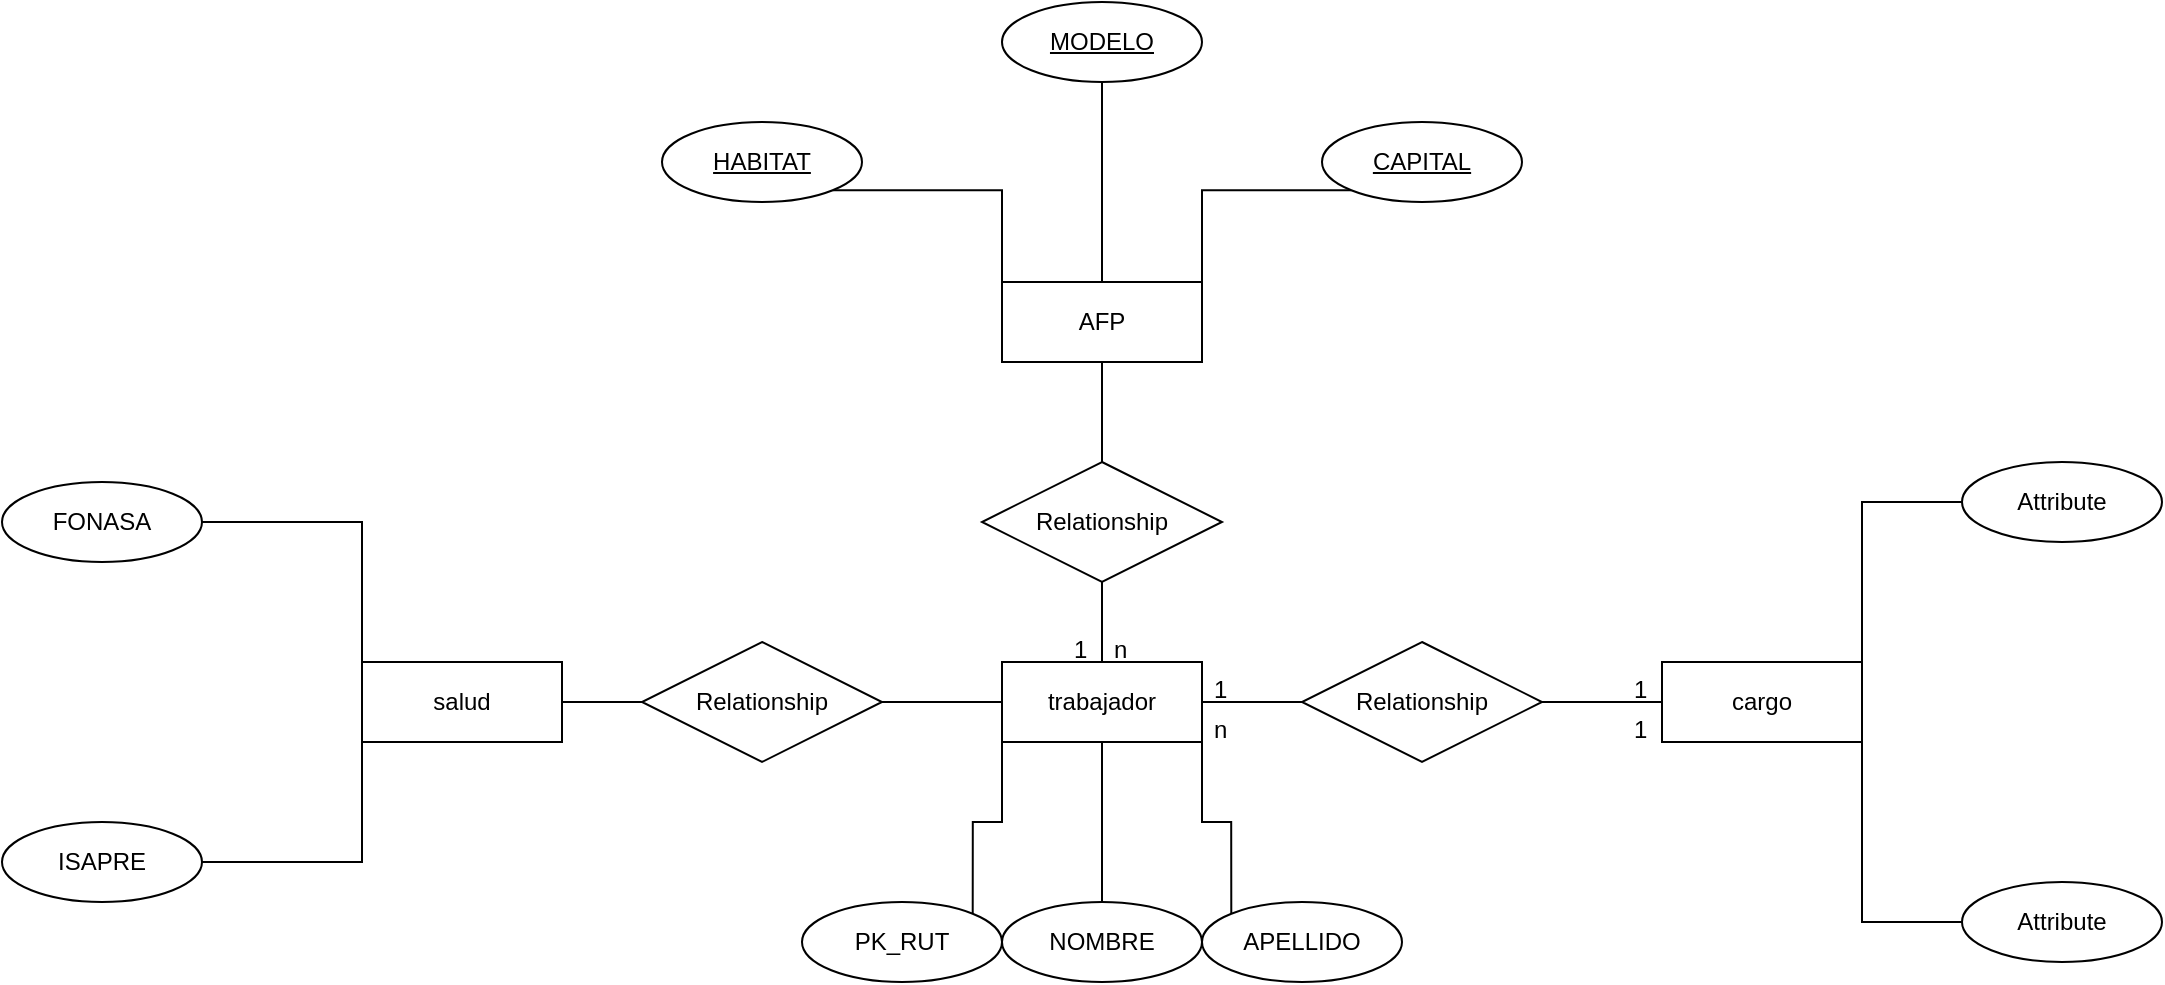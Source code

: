 <mxfile version="24.2.2" type="github">
  <diagram name="Página-1" id="2l_Ldzb5v3pvQE8i6oqE">
    <mxGraphModel dx="1035" dy="740" grid="1" gridSize="10" guides="1" tooltips="1" connect="1" arrows="1" fold="1" page="1" pageScale="1" pageWidth="3300" pageHeight="4681" math="0" shadow="0">
      <root>
        <mxCell id="0" />
        <mxCell id="1" parent="0" />
        <mxCell id="-s6CalOqR5dvN9wePT47-33" value="cargo" style="whiteSpace=wrap;html=1;align=center;" vertex="1" parent="1">
          <mxGeometry x="2180" y="1620" width="100" height="40" as="geometry" />
        </mxCell>
        <mxCell id="-s6CalOqR5dvN9wePT47-34" value="AFP" style="whiteSpace=wrap;html=1;align=center;" vertex="1" parent="1">
          <mxGeometry x="1850" y="1430" width="100" height="40" as="geometry" />
        </mxCell>
        <mxCell id="-s6CalOqR5dvN9wePT47-35" value="trabajador" style="whiteSpace=wrap;html=1;align=center;" vertex="1" parent="1">
          <mxGeometry x="1850" y="1620" width="100" height="40" as="geometry" />
        </mxCell>
        <mxCell id="-s6CalOqR5dvN9wePT47-37" value="Relationship" style="shape=rhombus;perimeter=rhombusPerimeter;whiteSpace=wrap;html=1;align=center;" vertex="1" parent="1">
          <mxGeometry x="1670" y="1610" width="120" height="60" as="geometry" />
        </mxCell>
        <mxCell id="-s6CalOqR5dvN9wePT47-38" value="Relationship" style="shape=rhombus;perimeter=rhombusPerimeter;whiteSpace=wrap;html=1;align=center;" vertex="1" parent="1">
          <mxGeometry x="2000" y="1610" width="120" height="60" as="geometry" />
        </mxCell>
        <mxCell id="-s6CalOqR5dvN9wePT47-39" value="Relationship" style="shape=rhombus;perimeter=rhombusPerimeter;whiteSpace=wrap;html=1;align=center;" vertex="1" parent="1">
          <mxGeometry x="1840" y="1520" width="120" height="60" as="geometry" />
        </mxCell>
        <mxCell id="-s6CalOqR5dvN9wePT47-40" value="" style="endArrow=none;html=1;rounded=0;exitX=1;exitY=0.5;exitDx=0;exitDy=0;entryX=0;entryY=0.5;entryDx=0;entryDy=0;" edge="1" parent="1" source="-s6CalOqR5dvN9wePT47-37" target="-s6CalOqR5dvN9wePT47-35">
          <mxGeometry relative="1" as="geometry">
            <mxPoint x="1830" y="1670" as="sourcePoint" />
            <mxPoint x="1880" y="1660" as="targetPoint" />
          </mxGeometry>
        </mxCell>
        <mxCell id="-s6CalOqR5dvN9wePT47-41" value="" style="endArrow=none;html=1;rounded=0;entryX=0;entryY=0.5;entryDx=0;entryDy=0;" edge="1" parent="1" source="-s6CalOqR5dvN9wePT47-35" target="-s6CalOqR5dvN9wePT47-38">
          <mxGeometry relative="1" as="geometry">
            <mxPoint x="1800" y="1650" as="sourcePoint" />
            <mxPoint x="1860" y="1650" as="targetPoint" />
            <Array as="points" />
          </mxGeometry>
        </mxCell>
        <mxCell id="-s6CalOqR5dvN9wePT47-43" value="" style="endArrow=none;html=1;rounded=0;exitX=1;exitY=0.5;exitDx=0;exitDy=0;entryX=0;entryY=0.5;entryDx=0;entryDy=0;" edge="1" parent="1" source="-s6CalOqR5dvN9wePT47-38" target="-s6CalOqR5dvN9wePT47-33">
          <mxGeometry relative="1" as="geometry">
            <mxPoint x="2180" y="1630" as="sourcePoint" />
            <mxPoint x="2250" y="1630" as="targetPoint" />
            <Array as="points" />
          </mxGeometry>
        </mxCell>
        <mxCell id="-s6CalOqR5dvN9wePT47-44" value="" style="endArrow=none;html=1;rounded=0;exitX=1;exitY=0.5;exitDx=0;exitDy=0;entryX=0;entryY=0.5;entryDx=0;entryDy=0;" edge="1" parent="1" source="-s6CalOqR5dvN9wePT47-36" target="-s6CalOqR5dvN9wePT47-37">
          <mxGeometry relative="1" as="geometry">
            <mxPoint x="1530" y="1639.72" as="sourcePoint" />
            <mxPoint x="1640" y="1639.72" as="targetPoint" />
          </mxGeometry>
        </mxCell>
        <mxCell id="-s6CalOqR5dvN9wePT47-45" value="" style="endArrow=none;html=1;rounded=0;exitX=0.5;exitY=1;exitDx=0;exitDy=0;entryX=0.5;entryY=0;entryDx=0;entryDy=0;" edge="1" parent="1" source="-s6CalOqR5dvN9wePT47-39" target="-s6CalOqR5dvN9wePT47-35">
          <mxGeometry relative="1" as="geometry">
            <mxPoint x="1860" y="1609.44" as="sourcePoint" />
            <mxPoint x="1970" y="1609.44" as="targetPoint" />
            <Array as="points">
              <mxPoint x="1900" y="1600" />
            </Array>
          </mxGeometry>
        </mxCell>
        <mxCell id="-s6CalOqR5dvN9wePT47-46" value="" style="endArrow=none;html=1;rounded=0;exitX=0.5;exitY=1;exitDx=0;exitDy=0;entryX=0.5;entryY=0;entryDx=0;entryDy=0;" edge="1" parent="1" source="-s6CalOqR5dvN9wePT47-34" target="-s6CalOqR5dvN9wePT47-39">
          <mxGeometry relative="1" as="geometry">
            <mxPoint x="1910" y="1590" as="sourcePoint" />
            <mxPoint x="1910" y="1630" as="targetPoint" />
            <Array as="points" />
          </mxGeometry>
        </mxCell>
        <mxCell id="-s6CalOqR5dvN9wePT47-47" value="" style="endArrow=none;html=1;rounded=0;exitX=1;exitY=0.5;exitDx=0;exitDy=0;entryX=0;entryY=0.5;entryDx=0;entryDy=0;" edge="1" parent="1" target="-s6CalOqR5dvN9wePT47-36">
          <mxGeometry relative="1" as="geometry">
            <mxPoint x="1530" y="1639.72" as="sourcePoint" />
            <mxPoint x="1620" y="1640" as="targetPoint" />
          </mxGeometry>
        </mxCell>
        <mxCell id="-s6CalOqR5dvN9wePT47-36" value="salud" style="whiteSpace=wrap;html=1;align=center;" vertex="1" parent="1">
          <mxGeometry x="1530" y="1620" width="100" height="40" as="geometry" />
        </mxCell>
        <mxCell id="-s6CalOqR5dvN9wePT47-53" style="edgeStyle=orthogonalEdgeStyle;rounded=0;orthogonalLoop=1;jettySize=auto;html=1;exitX=1;exitY=0;exitDx=0;exitDy=0;entryX=0;entryY=1;entryDx=0;entryDy=0;endArrow=none;endFill=0;" edge="1" parent="1" source="-s6CalOqR5dvN9wePT47-50" target="-s6CalOqR5dvN9wePT47-35">
          <mxGeometry relative="1" as="geometry" />
        </mxCell>
        <mxCell id="-s6CalOqR5dvN9wePT47-50" value="PK_RUT" style="ellipse;whiteSpace=wrap;html=1;align=center;" vertex="1" parent="1">
          <mxGeometry x="1750" y="1740" width="100" height="40" as="geometry" />
        </mxCell>
        <mxCell id="-s6CalOqR5dvN9wePT47-54" style="edgeStyle=orthogonalEdgeStyle;rounded=0;orthogonalLoop=1;jettySize=auto;html=1;exitX=0.5;exitY=0;exitDx=0;exitDy=0;entryX=0.5;entryY=1;entryDx=0;entryDy=0;endArrow=none;endFill=0;" edge="1" parent="1" source="-s6CalOqR5dvN9wePT47-51" target="-s6CalOqR5dvN9wePT47-35">
          <mxGeometry relative="1" as="geometry" />
        </mxCell>
        <mxCell id="-s6CalOqR5dvN9wePT47-51" value="NOMBRE" style="ellipse;whiteSpace=wrap;html=1;align=center;" vertex="1" parent="1">
          <mxGeometry x="1850" y="1740" width="100" height="40" as="geometry" />
        </mxCell>
        <mxCell id="-s6CalOqR5dvN9wePT47-55" style="edgeStyle=orthogonalEdgeStyle;rounded=0;orthogonalLoop=1;jettySize=auto;html=1;exitX=0;exitY=0;exitDx=0;exitDy=0;entryX=1;entryY=1;entryDx=0;entryDy=0;endArrow=none;endFill=0;" edge="1" parent="1" source="-s6CalOqR5dvN9wePT47-52" target="-s6CalOqR5dvN9wePT47-35">
          <mxGeometry relative="1" as="geometry" />
        </mxCell>
        <mxCell id="-s6CalOqR5dvN9wePT47-52" value="APELLIDO" style="ellipse;whiteSpace=wrap;html=1;align=center;" vertex="1" parent="1">
          <mxGeometry x="1950" y="1740" width="100" height="40" as="geometry" />
        </mxCell>
        <mxCell id="-s6CalOqR5dvN9wePT47-61" style="edgeStyle=orthogonalEdgeStyle;rounded=0;orthogonalLoop=1;jettySize=auto;html=1;exitX=0;exitY=1;exitDx=0;exitDy=0;entryX=1;entryY=0;entryDx=0;entryDy=0;endArrow=none;endFill=0;" edge="1" parent="1" source="-s6CalOqR5dvN9wePT47-56" target="-s6CalOqR5dvN9wePT47-34">
          <mxGeometry relative="1" as="geometry" />
        </mxCell>
        <mxCell id="-s6CalOqR5dvN9wePT47-56" value="CAPITAL" style="ellipse;whiteSpace=wrap;html=1;align=center;fontStyle=4;" vertex="1" parent="1">
          <mxGeometry x="2010" y="1350" width="100" height="40" as="geometry" />
        </mxCell>
        <mxCell id="-s6CalOqR5dvN9wePT47-60" style="edgeStyle=orthogonalEdgeStyle;rounded=0;orthogonalLoop=1;jettySize=auto;html=1;exitX=0.5;exitY=1;exitDx=0;exitDy=0;endArrow=none;endFill=0;" edge="1" parent="1" source="-s6CalOqR5dvN9wePT47-57" target="-s6CalOqR5dvN9wePT47-34">
          <mxGeometry relative="1" as="geometry" />
        </mxCell>
        <mxCell id="-s6CalOqR5dvN9wePT47-57" value="MODELO" style="ellipse;whiteSpace=wrap;html=1;align=center;fontStyle=4;" vertex="1" parent="1">
          <mxGeometry x="1850" y="1290" width="100" height="40" as="geometry" />
        </mxCell>
        <mxCell id="-s6CalOqR5dvN9wePT47-59" style="edgeStyle=orthogonalEdgeStyle;rounded=0;orthogonalLoop=1;jettySize=auto;html=1;exitX=1;exitY=1;exitDx=0;exitDy=0;entryX=0;entryY=0;entryDx=0;entryDy=0;endArrow=none;endFill=0;" edge="1" parent="1" source="-s6CalOqR5dvN9wePT47-58" target="-s6CalOqR5dvN9wePT47-34">
          <mxGeometry relative="1" as="geometry" />
        </mxCell>
        <mxCell id="-s6CalOqR5dvN9wePT47-58" value="HABITAT" style="ellipse;whiteSpace=wrap;html=1;align=center;fontStyle=4;" vertex="1" parent="1">
          <mxGeometry x="1680" y="1350" width="100" height="40" as="geometry" />
        </mxCell>
        <mxCell id="-s6CalOqR5dvN9wePT47-70" style="edgeStyle=orthogonalEdgeStyle;rounded=0;orthogonalLoop=1;jettySize=auto;html=1;exitX=0;exitY=0.5;exitDx=0;exitDy=0;entryX=1;entryY=0;entryDx=0;entryDy=0;strokeColor=default;align=center;verticalAlign=middle;fontFamily=Helvetica;fontSize=11;fontColor=default;labelBackgroundColor=default;endArrow=none;endFill=0;" edge="1" parent="1" source="-s6CalOqR5dvN9wePT47-62" target="-s6CalOqR5dvN9wePT47-33">
          <mxGeometry relative="1" as="geometry" />
        </mxCell>
        <mxCell id="-s6CalOqR5dvN9wePT47-62" value="Attribute" style="ellipse;whiteSpace=wrap;html=1;align=center;" vertex="1" parent="1">
          <mxGeometry x="2330" y="1520" width="100" height="40" as="geometry" />
        </mxCell>
        <mxCell id="-s6CalOqR5dvN9wePT47-66" style="edgeStyle=orthogonalEdgeStyle;rounded=0;orthogonalLoop=1;jettySize=auto;html=1;exitX=1;exitY=0.5;exitDx=0;exitDy=0;entryX=0;entryY=0;entryDx=0;entryDy=0;endArrow=none;endFill=0;" edge="1" parent="1" source="-s6CalOqR5dvN9wePT47-63" target="-s6CalOqR5dvN9wePT47-36">
          <mxGeometry relative="1" as="geometry" />
        </mxCell>
        <mxCell id="-s6CalOqR5dvN9wePT47-63" value="FONASA" style="ellipse;whiteSpace=wrap;html=1;align=center;" vertex="1" parent="1">
          <mxGeometry x="1350" y="1530" width="100" height="40" as="geometry" />
        </mxCell>
        <mxCell id="-s6CalOqR5dvN9wePT47-65" style="edgeStyle=orthogonalEdgeStyle;rounded=0;orthogonalLoop=1;jettySize=auto;html=1;exitX=1;exitY=0.5;exitDx=0;exitDy=0;entryX=0;entryY=1;entryDx=0;entryDy=0;strokeColor=default;align=center;verticalAlign=middle;fontFamily=Helvetica;fontSize=11;fontColor=default;labelBackgroundColor=default;endArrow=none;endFill=0;" edge="1" parent="1" source="-s6CalOqR5dvN9wePT47-64" target="-s6CalOqR5dvN9wePT47-36">
          <mxGeometry relative="1" as="geometry" />
        </mxCell>
        <mxCell id="-s6CalOqR5dvN9wePT47-64" value="ISAPRE" style="ellipse;whiteSpace=wrap;html=1;align=center;" vertex="1" parent="1">
          <mxGeometry x="1350" y="1700" width="100" height="40" as="geometry" />
        </mxCell>
        <mxCell id="-s6CalOqR5dvN9wePT47-68" style="edgeStyle=orthogonalEdgeStyle;rounded=0;orthogonalLoop=1;jettySize=auto;html=1;exitX=0;exitY=0.5;exitDx=0;exitDy=0;entryX=1;entryY=1;entryDx=0;entryDy=0;strokeColor=default;align=center;verticalAlign=middle;fontFamily=Helvetica;fontSize=11;fontColor=default;labelBackgroundColor=default;endArrow=none;endFill=0;" edge="1" parent="1" source="-s6CalOqR5dvN9wePT47-67" target="-s6CalOqR5dvN9wePT47-33">
          <mxGeometry relative="1" as="geometry" />
        </mxCell>
        <mxCell id="-s6CalOqR5dvN9wePT47-67" value="Attribute" style="ellipse;whiteSpace=wrap;html=1;align=center;" vertex="1" parent="1">
          <mxGeometry x="2330" y="1730" width="100" height="40" as="geometry" />
        </mxCell>
        <mxCell id="-s6CalOqR5dvN9wePT47-75" value="1" style="text;strokeColor=none;fillColor=none;spacingLeft=4;spacingRight=4;overflow=hidden;rotatable=0;points=[[0,0.5],[1,0.5]];portConstraint=eastwest;fontSize=12;whiteSpace=wrap;html=1;" vertex="1" parent="1">
          <mxGeometry x="1950" y="1620" width="20" height="20" as="geometry" />
        </mxCell>
        <mxCell id="-s6CalOqR5dvN9wePT47-77" value="" style="endArrow=none;html=1;rounded=0;exitX=1;exitY=0.5;exitDx=0;exitDy=0;entryX=0;entryY=0.5;entryDx=0;entryDy=0;" edge="1" parent="1" source="-s6CalOqR5dvN9wePT47-35" target="-s6CalOqR5dvN9wePT47-78">
          <mxGeometry relative="1" as="geometry">
            <mxPoint x="1950" y="1640" as="sourcePoint" />
            <mxPoint x="2000" y="1640" as="targetPoint" />
            <Array as="points" />
          </mxGeometry>
        </mxCell>
        <mxCell id="-s6CalOqR5dvN9wePT47-78" value="n" style="text;strokeColor=none;fillColor=none;spacingLeft=4;spacingRight=4;overflow=hidden;rotatable=0;points=[[0,0.5],[1,0.5]];portConstraint=eastwest;fontSize=12;whiteSpace=wrap;html=1;" vertex="1" parent="1">
          <mxGeometry x="1950" y="1640" width="20" height="20" as="geometry" />
        </mxCell>
        <mxCell id="-s6CalOqR5dvN9wePT47-79" style="edgeStyle=orthogonalEdgeStyle;rounded=0;orthogonalLoop=1;jettySize=auto;html=1;exitX=1;exitY=0.5;exitDx=0;exitDy=0;" edge="1" parent="1" source="-s6CalOqR5dvN9wePT47-78" target="-s6CalOqR5dvN9wePT47-78">
          <mxGeometry relative="1" as="geometry" />
        </mxCell>
        <mxCell id="-s6CalOqR5dvN9wePT47-80" value="1" style="text;strokeColor=none;fillColor=none;spacingLeft=4;spacingRight=4;overflow=hidden;rotatable=0;points=[[0,0.5],[1,0.5]];portConstraint=eastwest;fontSize=12;whiteSpace=wrap;html=1;" vertex="1" parent="1">
          <mxGeometry x="2160" y="1620" width="20" height="20" as="geometry" />
        </mxCell>
        <mxCell id="-s6CalOqR5dvN9wePT47-81" value="1" style="text;strokeColor=none;fillColor=none;spacingLeft=4;spacingRight=4;overflow=hidden;rotatable=0;points=[[0,0.5],[1,0.5]];portConstraint=eastwest;fontSize=12;whiteSpace=wrap;html=1;" vertex="1" parent="1">
          <mxGeometry x="2160" y="1640" width="20" height="20" as="geometry" />
        </mxCell>
        <mxCell id="-s6CalOqR5dvN9wePT47-82" value="1" style="text;strokeColor=none;fillColor=none;spacingLeft=4;spacingRight=4;overflow=hidden;rotatable=0;points=[[0,0.5],[1,0.5]];portConstraint=eastwest;fontSize=12;whiteSpace=wrap;html=1;" vertex="1" parent="1">
          <mxGeometry x="1880" y="1600" width="20" height="20" as="geometry" />
        </mxCell>
        <mxCell id="-s6CalOqR5dvN9wePT47-84" value="n" style="text;strokeColor=none;fillColor=none;spacingLeft=4;spacingRight=4;overflow=hidden;rotatable=0;points=[[0,0.5],[1,0.5]];portConstraint=eastwest;fontSize=12;whiteSpace=wrap;html=1;" vertex="1" parent="1">
          <mxGeometry x="1900" y="1600" width="20" height="20" as="geometry" />
        </mxCell>
      </root>
    </mxGraphModel>
  </diagram>
</mxfile>
